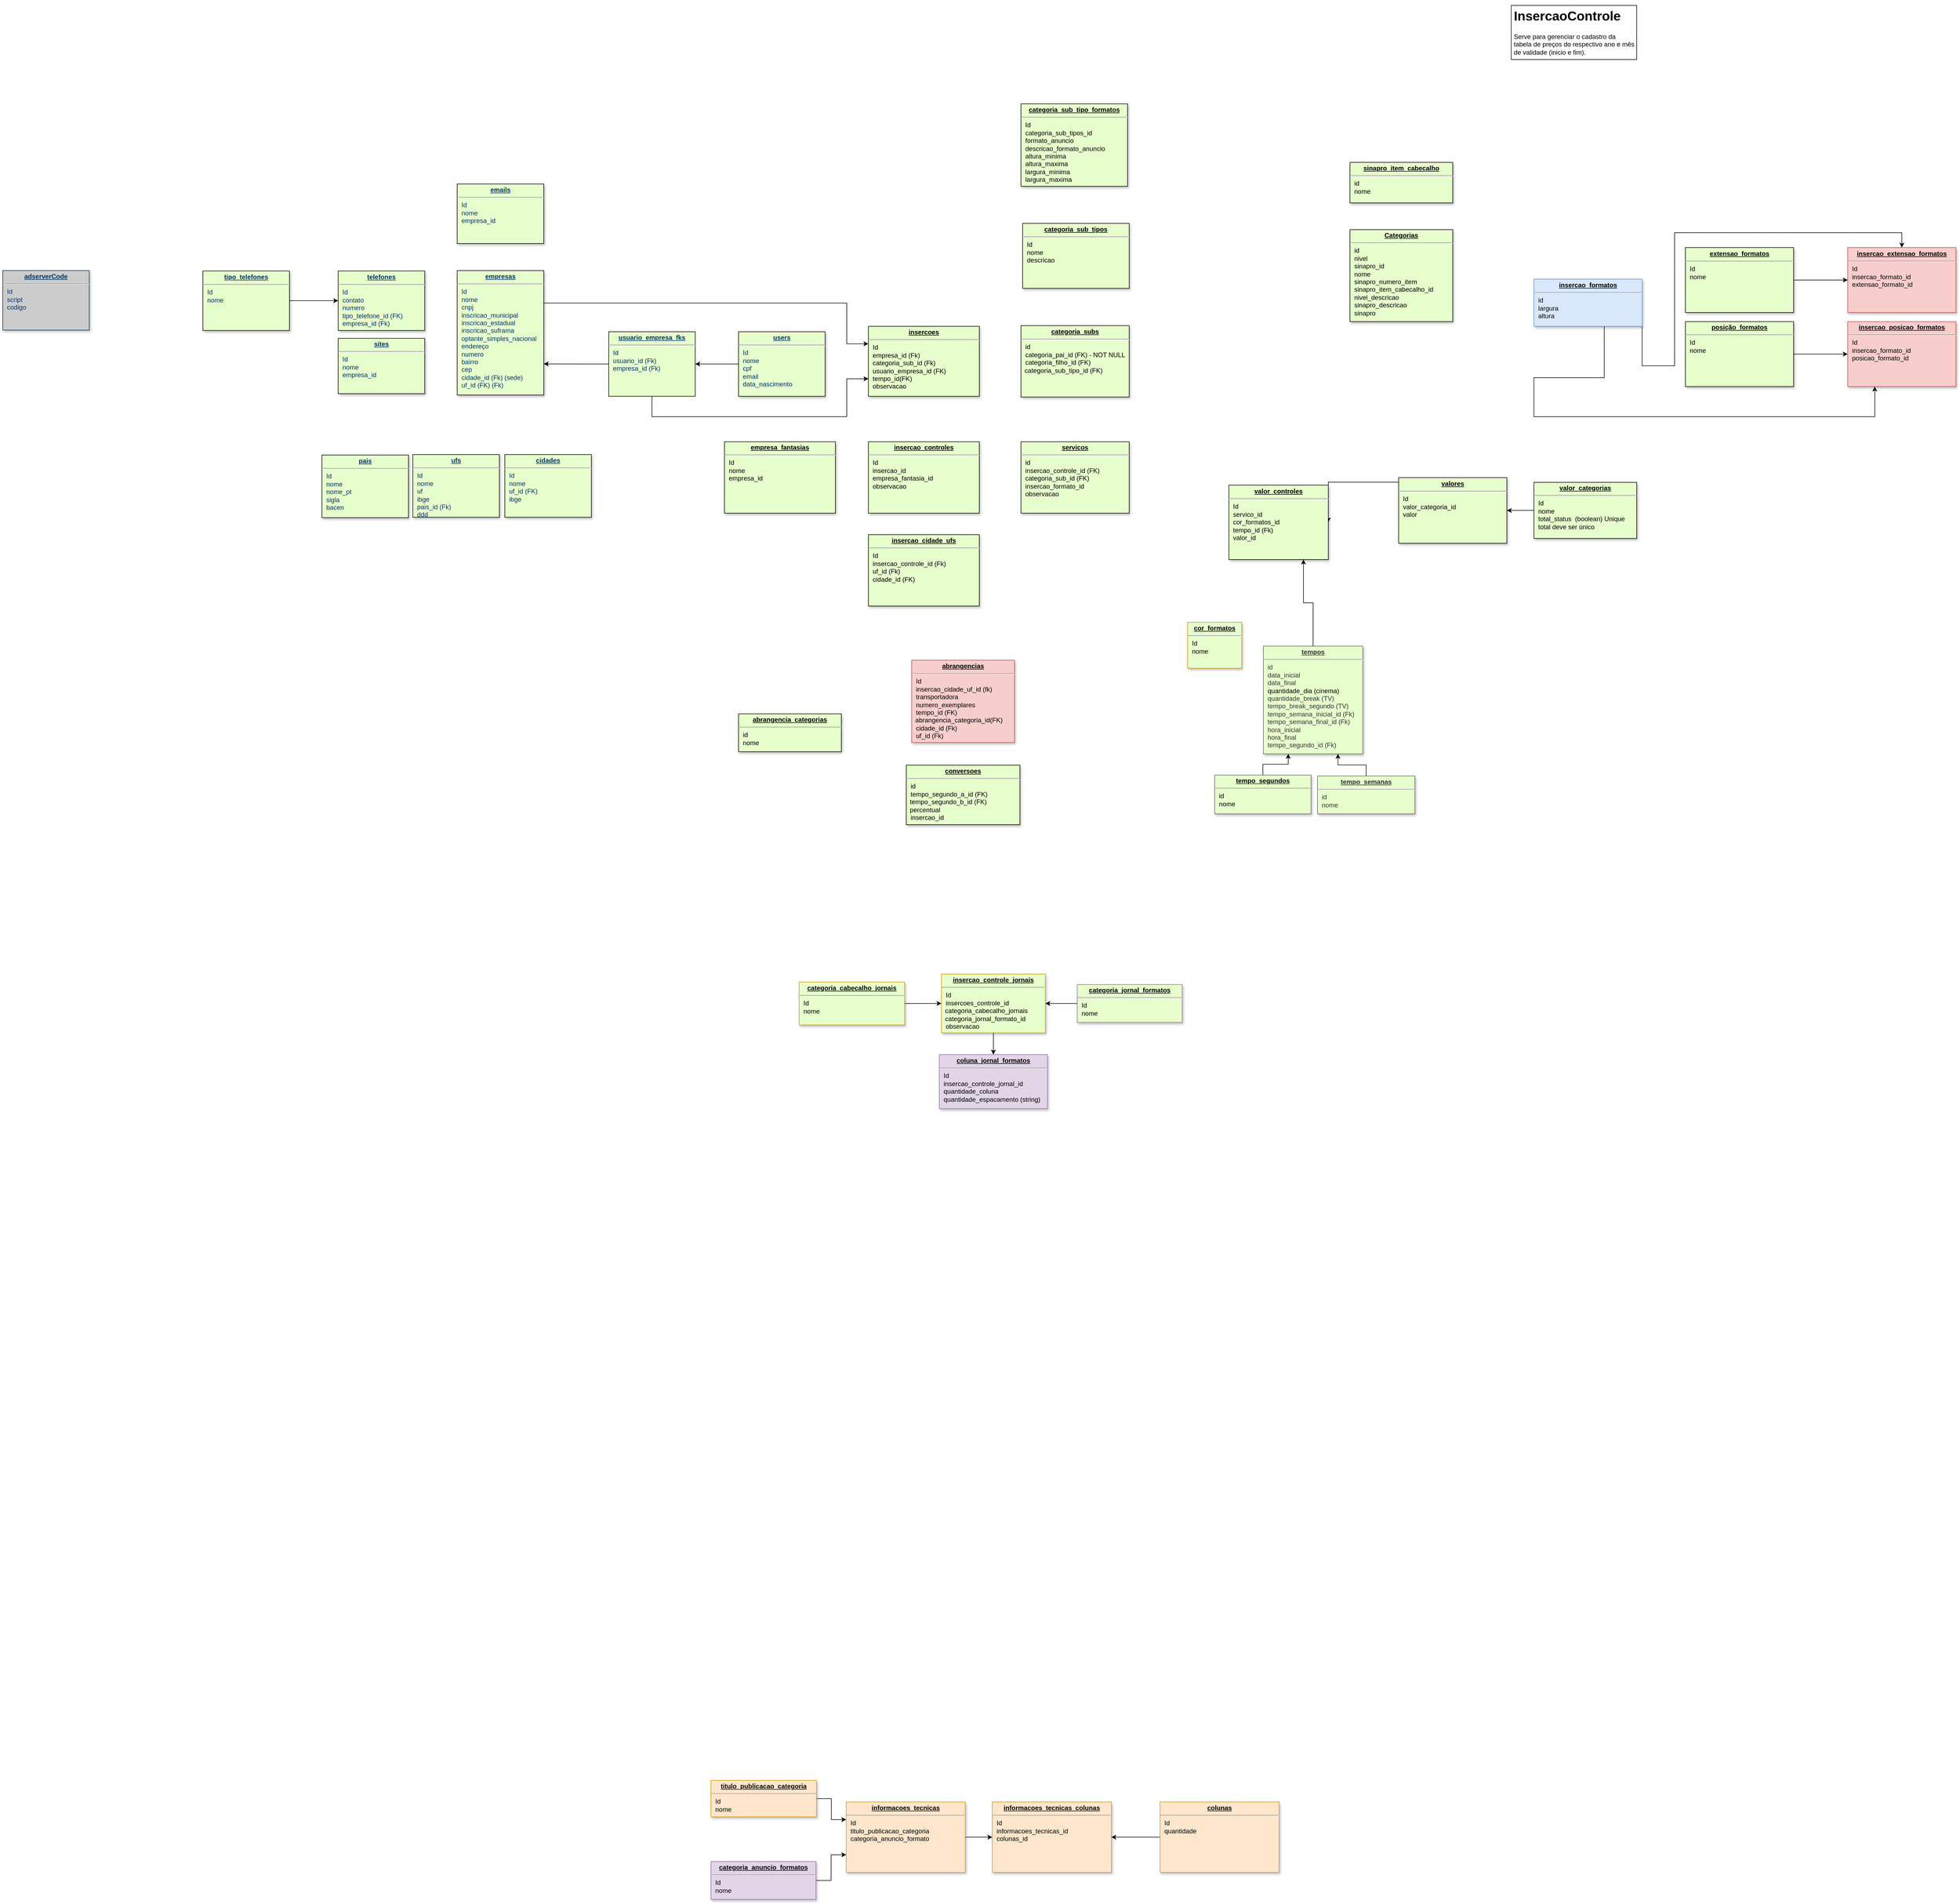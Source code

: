 <mxfile version="13.3.0" type="github">
  <diagram id="VvqGy8qrrSqzTx67XHq5" name="Página-1">
    <mxGraphModel dx="4518" dy="1776" grid="1" gridSize="10" guides="1" tooltips="1" connect="1" arrows="1" fold="1" page="1" pageScale="1" pageWidth="827" pageHeight="1169" math="0" shadow="0">
      <root>
        <mxCell id="0" />
        <mxCell id="1" parent="0" />
        <mxCell id="zgCgvO0OePyMyhIOJtNH-14" style="edgeStyle=orthogonalEdgeStyle;rounded=0;orthogonalLoop=1;jettySize=auto;html=1;" edge="1" parent="1" source="IHVAyDiuJe2hWlR-bfKC-1" target="IHVAyDiuJe2hWlR-bfKC-2">
          <mxGeometry relative="1" as="geometry" />
        </mxCell>
        <mxCell id="IHVAyDiuJe2hWlR-bfKC-1" value="&lt;p style=&quot;margin: 0px ; margin-top: 4px ; text-align: center ; text-decoration: underline&quot;&gt;&lt;b&gt;users&lt;/b&gt;&lt;/p&gt;&lt;hr&gt;&lt;p style=&quot;margin: 0px ; margin-left: 8px&quot;&gt;Id&lt;/p&gt;&lt;p style=&quot;margin: 0px ; margin-left: 8px&quot;&gt;nome&lt;/p&gt;&lt;p style=&quot;margin: 0px ; margin-left: 8px&quot;&gt;cpf&lt;/p&gt;&lt;p style=&quot;margin: 0px ; margin-left: 8px&quot;&gt;email&lt;/p&gt;&lt;p style=&quot;margin: 0px ; margin-left: 8px&quot;&gt;data_nascimento&lt;/p&gt;" style="verticalAlign=top;align=left;overflow=fill;fontSize=12;fontFamily=Helvetica;html=1;strokeColor=#000000;shadow=1;fillColor=#E6FFCC;fontColor=#003366" parent="1" vertex="1">
          <mxGeometry x="-1360" y="163.02" width="160" height="119.32" as="geometry" />
        </mxCell>
        <mxCell id="zgCgvO0OePyMyhIOJtNH-10" style="edgeStyle=orthogonalEdgeStyle;rounded=0;orthogonalLoop=1;jettySize=auto;html=1;entryX=1;entryY=0.75;entryDx=0;entryDy=0;" edge="1" parent="1" source="IHVAyDiuJe2hWlR-bfKC-2" target="IHVAyDiuJe2hWlR-bfKC-8">
          <mxGeometry relative="1" as="geometry" />
        </mxCell>
        <mxCell id="zgCgvO0OePyMyhIOJtNH-16" style="edgeStyle=orthogonalEdgeStyle;rounded=0;orthogonalLoop=1;jettySize=auto;html=1;entryX=0;entryY=0.75;entryDx=0;entryDy=0;" edge="1" parent="1" source="IHVAyDiuJe2hWlR-bfKC-2" target="IHVAyDiuJe2hWlR-bfKC-7">
          <mxGeometry relative="1" as="geometry">
            <mxPoint x="-1150" y="260" as="targetPoint" />
            <Array as="points">
              <mxPoint x="-1520" y="320" />
              <mxPoint x="-1160" y="320" />
              <mxPoint x="-1160" y="250" />
            </Array>
          </mxGeometry>
        </mxCell>
        <mxCell id="IHVAyDiuJe2hWlR-bfKC-2" value="&lt;p style=&quot;margin: 0px ; margin-top: 4px ; text-align: center ; text-decoration: underline&quot;&gt;&lt;b&gt;usuario_empresa_fks&lt;/b&gt;&lt;/p&gt;&lt;hr&gt;&lt;p style=&quot;margin: 0px ; margin-left: 8px&quot;&gt;Id&lt;/p&gt;&lt;p style=&quot;margin: 0px ; margin-left: 8px&quot;&gt;usuario_id (Fk)&lt;/p&gt;&lt;p style=&quot;margin: 0px ; margin-left: 8px&quot;&gt;empresa_id (Fk)&lt;/p&gt;&lt;p style=&quot;margin: 0px ; margin-left: 8px&quot;&gt;&lt;br&gt;&lt;/p&gt;" style="verticalAlign=top;align=left;overflow=fill;fontSize=12;fontFamily=Helvetica;html=1;strokeColor=#000000;shadow=0;fillColor=#E6FFCC;fontColor=#003366;direction=west;" parent="1" vertex="1">
          <mxGeometry x="-1600" y="163.02" width="160" height="119.32" as="geometry" />
        </mxCell>
        <mxCell id="zgCgvO0OePyMyhIOJtNH-15" style="edgeStyle=orthogonalEdgeStyle;rounded=0;orthogonalLoop=1;jettySize=auto;html=1;entryX=0;entryY=0.25;entryDx=0;entryDy=0;" edge="1" parent="1" source="IHVAyDiuJe2hWlR-bfKC-8" target="IHVAyDiuJe2hWlR-bfKC-7">
          <mxGeometry relative="1" as="geometry">
            <mxPoint x="-1160" y="140" as="targetPoint" />
            <Array as="points">
              <mxPoint x="-1160" y="110" />
              <mxPoint x="-1160" y="185" />
            </Array>
          </mxGeometry>
        </mxCell>
        <mxCell id="IHVAyDiuJe2hWlR-bfKC-8" value="&lt;p style=&quot;margin: 0px ; margin-top: 4px ; text-align: center ; text-decoration: underline&quot;&gt;&lt;b&gt;empresas&lt;/b&gt;&lt;/p&gt;&lt;hr&gt;&lt;p style=&quot;margin: 0px ; margin-left: 8px&quot;&gt;Id&lt;/p&gt;&lt;p style=&quot;margin: 0px ; margin-left: 8px&quot;&gt;nome&lt;/p&gt;&lt;p style=&quot;margin: 0px ; margin-left: 8px&quot;&gt;&lt;span&gt;cnpj&lt;/span&gt;&lt;br&gt;&lt;/p&gt;&lt;p style=&quot;margin: 0px ; margin-left: 8px&quot;&gt;&lt;span&gt;inscricao_municipal&lt;br&gt;&lt;/span&gt;&lt;/p&gt;&lt;p style=&quot;margin: 0px ; margin-left: 8px&quot;&gt;&lt;span&gt;inscricao_estadual&lt;br&gt;&lt;/span&gt;&lt;/p&gt;&lt;p style=&quot;margin: 0px ; margin-left: 8px&quot;&gt;&lt;span&gt;inscricao_suframa&lt;br&gt;&lt;/span&gt;&lt;/p&gt;&lt;p style=&quot;margin: 0px ; margin-left: 8px&quot;&gt;&lt;span&gt;optante_simples_nacional&lt;/span&gt;&lt;/p&gt;&lt;p style=&quot;margin: 0px ; margin-left: 8px&quot;&gt;endereço&lt;/p&gt;&lt;p style=&quot;margin: 0px ; margin-left: 8px&quot;&gt;numero&lt;/p&gt;&lt;p style=&quot;margin: 0px ; margin-left: 8px&quot;&gt;bairro&lt;/p&gt;&lt;p style=&quot;margin: 0px ; margin-left: 8px&quot;&gt;cep&lt;/p&gt;&lt;p style=&quot;margin: 0px ; margin-left: 8px&quot;&gt;cidade_id (Fk) (sede)&lt;/p&gt;&lt;p style=&quot;margin: 0px ; margin-left: 8px&quot;&gt;&lt;span&gt;uf_id (FK) (Fk)&lt;/span&gt;&lt;/p&gt;&lt;p style=&quot;margin: 0px ; margin-left: 8px&quot;&gt;&lt;br&gt;&lt;/p&gt;" style="verticalAlign=top;align=left;overflow=fill;fontSize=12;fontFamily=Helvetica;html=1;strokeColor=#000000;shadow=1;fillColor=#E6FFCC;fontColor=#003366" parent="1" vertex="1">
          <mxGeometry x="-1880" y="50" width="160" height="230" as="geometry" />
        </mxCell>
        <mxCell id="IHVAyDiuJe2hWlR-bfKC-18" value="&lt;p style=&quot;margin: 0px ; margin-top: 4px ; text-align: center ; text-decoration: underline&quot;&gt;&lt;b&gt;cidades&lt;/b&gt;&lt;/p&gt;&lt;hr&gt;&lt;p style=&quot;margin: 0px ; margin-left: 8px&quot;&gt;Id&lt;/p&gt;&lt;p style=&quot;margin: 0px ; margin-left: 8px&quot;&gt;nome&lt;/p&gt;&lt;p style=&quot;margin: 0px ; margin-left: 8px&quot;&gt;uf_id (FK)&lt;/p&gt;&lt;p style=&quot;margin: 0px ; margin-left: 8px&quot;&gt;ibge&lt;/p&gt;&lt;p style=&quot;margin: 0px ; margin-left: 8px&quot;&gt;&lt;br&gt;&lt;/p&gt;" style="verticalAlign=top;align=left;overflow=fill;fontSize=12;fontFamily=Helvetica;html=1;strokeColor=#000000;shadow=1;fillColor=#E6FFCC;fontColor=#003366" parent="1" vertex="1">
          <mxGeometry x="-1792" y="390.0" width="160" height="115.82" as="geometry" />
        </mxCell>
        <mxCell id="IHVAyDiuJe2hWlR-bfKC-19" value="&lt;p style=&quot;margin: 0px ; margin-top: 4px ; text-align: center ; text-decoration: underline&quot;&gt;&lt;b&gt;ufs&lt;/b&gt;&lt;/p&gt;&lt;hr&gt;&lt;p style=&quot;margin: 0px ; margin-left: 8px&quot;&gt;Id&lt;/p&gt;&lt;p style=&quot;margin: 0px ; margin-left: 8px&quot;&gt;nome&lt;/p&gt;&lt;p style=&quot;margin: 0px ; margin-left: 8px&quot;&gt;uf&lt;/p&gt;&lt;p style=&quot;margin: 0px ; margin-left: 8px&quot;&gt;ibge&lt;/p&gt;&lt;p style=&quot;margin: 0px ; margin-left: 8px&quot;&gt;pais_id (Fk)&lt;br&gt;&lt;/p&gt;&lt;p style=&quot;margin: 0px ; margin-left: 8px&quot;&gt;&lt;span&gt;ddd&lt;/span&gt;&lt;br&gt;&lt;/p&gt;&lt;p style=&quot;margin: 0px ; margin-left: 8px&quot;&gt;&lt;br&gt;&lt;/p&gt;" style="verticalAlign=top;align=left;overflow=fill;fontSize=12;fontFamily=Helvetica;html=1;strokeColor=#000000;shadow=1;fillColor=#E6FFCC;fontColor=#003366" parent="1" vertex="1">
          <mxGeometry x="-1962" y="390.0" width="160" height="115.82" as="geometry" />
        </mxCell>
        <mxCell id="EOUui1STvaZI3Tl_cS6o-20" value="" style="edgeStyle=orthogonalEdgeStyle;rounded=0;orthogonalLoop=1;jettySize=auto;html=1;" parent="1" source="IHVAyDiuJe2hWlR-bfKC-30" target="IHVAyDiuJe2hWlR-bfKC-32" edge="1">
          <mxGeometry relative="1" as="geometry" />
        </mxCell>
        <mxCell id="IHVAyDiuJe2hWlR-bfKC-30" value="&lt;p style=&quot;margin: 0px ; margin-top: 4px ; text-align: center ; text-decoration: underline&quot;&gt;&lt;b&gt;tipo_telefones&lt;/b&gt;&lt;/p&gt;&lt;hr&gt;&lt;p style=&quot;margin: 0px ; margin-left: 8px&quot;&gt;Id&lt;/p&gt;&lt;p style=&quot;margin: 0px ; margin-left: 8px&quot;&gt;nome&lt;/p&gt;" style="verticalAlign=top;align=left;overflow=fill;fontSize=12;fontFamily=Helvetica;html=1;strokeColor=#000000;shadow=1;fillColor=#E6FFCC;fontColor=#003366" parent="1" vertex="1">
          <mxGeometry x="-2350" y="50.68" width="160" height="110" as="geometry" />
        </mxCell>
        <mxCell id="IHVAyDiuJe2hWlR-bfKC-32" value="&lt;p style=&quot;margin: 0px ; margin-top: 4px ; text-align: center ; text-decoration: underline&quot;&gt;&lt;b&gt;telefones&lt;/b&gt;&lt;/p&gt;&lt;hr&gt;&lt;p style=&quot;margin: 0px ; margin-left: 8px&quot;&gt;Id&lt;/p&gt;&lt;p style=&quot;margin: 0px ; margin-left: 8px&quot;&gt;contato&lt;/p&gt;&lt;p style=&quot;margin: 0px ; margin-left: 8px&quot;&gt;numero&lt;/p&gt;&lt;p style=&quot;margin: 0px ; margin-left: 8px&quot;&gt;tipo_telefone_id (FK)&lt;/p&gt;&lt;p style=&quot;margin: 0px ; margin-left: 8px&quot;&gt;empresa_id (Fk)&lt;/p&gt;" style="verticalAlign=top;align=left;overflow=fill;fontSize=12;fontFamily=Helvetica;html=1;strokeColor=#000000;shadow=1;fillColor=#E6FFCC;fontColor=#003366" parent="1" vertex="1">
          <mxGeometry x="-2100" y="50.68" width="160" height="110" as="geometry" />
        </mxCell>
        <mxCell id="AZ0rUFqmRIcLRPPF50My-6" style="edgeStyle=orthogonalEdgeStyle;rounded=0;orthogonalLoop=1;jettySize=auto;html=1;entryX=0.75;entryY=1;entryDx=0;entryDy=0;" parent="1" source="IHVAyDiuJe2hWlR-bfKC-44" target="hEuoSCw_zH2l6TdKry4A-8" edge="1">
          <mxGeometry relative="1" as="geometry" />
        </mxCell>
        <mxCell id="IHVAyDiuJe2hWlR-bfKC-44" value="&lt;p style=&quot;margin: 0px ; margin-top: 4px ; text-align: center ; text-decoration: underline&quot;&gt;&lt;b&gt;tempos&lt;/b&gt;&lt;/p&gt;&lt;hr&gt;&lt;p style=&quot;margin: 0px ; margin-left: 8px&quot;&gt;id&lt;/p&gt;&lt;p style=&quot;margin: 0px ; margin-left: 8px&quot;&gt;data_inicial&lt;/p&gt;&lt;p style=&quot;margin: 0px 0px 0px 8px&quot;&gt;data_final&lt;/p&gt;&lt;p style=&quot;margin: 0px 0px 0px 8px&quot;&gt;&lt;font color=&quot;#000000&quot;&gt;quantidade_dia (cinema)&lt;/font&gt;&lt;/p&gt;&lt;p style=&quot;margin: 0px 0px 0px 8px&quot;&gt;quantidade_break (TV)&lt;/p&gt;&lt;p style=&quot;margin: 0px 0px 0px 8px&quot;&gt;tempo_break_segundo (TV)&lt;/p&gt;&lt;p style=&quot;margin: 0px ; margin-left: 8px&quot;&gt;&lt;span&gt;tempo_semana_inicial_id (Fk)&lt;/span&gt;&lt;/p&gt;&lt;p style=&quot;margin: 0px 0px 0px 8px&quot;&gt;tempo_semana_final_id (Fk)&lt;/p&gt;&lt;p style=&quot;margin: 0px ; margin-left: 8px&quot;&gt;hora_inicial&lt;/p&gt;&lt;p style=&quot;margin: 0px ; margin-left: 8px&quot;&gt;hora_final&lt;/p&gt;&lt;p style=&quot;margin: 0px ; margin-left: 8px&quot;&gt;&lt;span&gt;tempo_segundo_id (Fk)&lt;/span&gt;&lt;br&gt;&lt;/p&gt;&lt;p style=&quot;margin: 0px ; margin-left: 8px&quot;&gt;&lt;br&gt;&lt;/p&gt;" style="verticalAlign=top;align=left;overflow=fill;fontSize=12;fontFamily=Helvetica;html=1;strokeColor=#666666;shadow=1;fillColor=#E6FFCC;fontColor=#333333;" parent="1" vertex="1">
          <mxGeometry x="-390" y="744" width="183.75" height="199.16" as="geometry" />
        </mxCell>
        <mxCell id="zgCgvO0OePyMyhIOJtNH-4" style="edgeStyle=orthogonalEdgeStyle;rounded=0;orthogonalLoop=1;jettySize=auto;html=1;entryX=0.25;entryY=1;entryDx=0;entryDy=0;" edge="1" parent="1" source="IHVAyDiuJe2hWlR-bfKC-73" target="IHVAyDiuJe2hWlR-bfKC-44">
          <mxGeometry relative="1" as="geometry" />
        </mxCell>
        <mxCell id="IHVAyDiuJe2hWlR-bfKC-73" value="&lt;p style=&quot;margin: 0px ; margin-top: 4px ; text-align: center ; text-decoration: underline&quot;&gt;&lt;b&gt;&lt;font color=&quot;#000000&quot;&gt;tempo_segundos&lt;/font&gt;&lt;/b&gt;&lt;/p&gt;&lt;hr&gt;&lt;p style=&quot;margin: 0px ; margin-left: 8px&quot;&gt;&lt;font color=&quot;#000000&quot;&gt;id&lt;/font&gt;&lt;/p&gt;&lt;p style=&quot;margin: 0px ; margin-left: 8px&quot;&gt;&lt;font color=&quot;#000000&quot;&gt;nome&lt;/font&gt;&lt;/p&gt;&lt;p style=&quot;margin: 0px ; margin-left: 8px&quot;&gt;&lt;br&gt;&lt;/p&gt;" style="verticalAlign=top;align=left;overflow=fill;fontSize=12;fontFamily=Helvetica;html=1;strokeColor=#666666;shadow=1;fillColor=#E6FFCC;fontColor=#333333;" parent="1" vertex="1">
          <mxGeometry x="-480" y="982.34" width="178.13" height="71.66" as="geometry" />
        </mxCell>
        <mxCell id="S3335GlJZNiLPeRAQWJQ-14" value="&lt;p style=&quot;margin: 0px ; margin-top: 4px ; text-align: center ; text-decoration: underline&quot;&gt;&lt;b&gt;&lt;font color=&quot;#000000&quot;&gt;categoria_sub_tipo_formatos&lt;/font&gt;&lt;/b&gt;&lt;/p&gt;&lt;hr&gt;&lt;p style=&quot;margin: 0px ; margin-left: 8px&quot;&gt;&lt;font color=&quot;#000000&quot;&gt;Id&lt;/font&gt;&lt;/p&gt;&lt;p style=&quot;margin: 0px 0px 0px 8px&quot;&gt;&lt;font color=&quot;#000000&quot;&gt;categoria_sub_tipos_id&lt;/font&gt;&lt;/p&gt;&lt;p style=&quot;margin: 0px ; margin-left: 8px&quot;&gt;&lt;font color=&quot;#000000&quot;&gt;formato_anuncio&lt;/font&gt;&lt;/p&gt;&lt;p style=&quot;margin: 0px ; margin-left: 8px&quot;&gt;&lt;font color=&quot;#000000&quot;&gt;descricao_formato_anuncio&lt;/font&gt;&lt;/p&gt;&lt;p style=&quot;margin: 0px ; margin-left: 8px&quot;&gt;&lt;font color=&quot;#000000&quot;&gt;altura_minima&lt;/font&gt;&lt;/p&gt;&lt;p style=&quot;margin: 0px ; margin-left: 8px&quot;&gt;&lt;font color=&quot;#000000&quot;&gt;altura_maxima&lt;br&gt;&lt;/font&gt;&lt;/p&gt;&lt;p style=&quot;margin: 0px 0px 0px 8px&quot;&gt;&lt;font color=&quot;#000000&quot;&gt;largura_minima&lt;/font&gt;&lt;/p&gt;&lt;p style=&quot;margin: 0px 0px 0px 8px&quot;&gt;&lt;font color=&quot;#000000&quot;&gt;largura_maxima&lt;/font&gt;&lt;/p&gt;&lt;p style=&quot;margin: 0px ; margin-left: 8px&quot;&gt;&lt;br&gt;&lt;/p&gt;&lt;p style=&quot;margin: 0px ; margin-left: 8px&quot;&gt;&lt;br&gt;&lt;/p&gt;" style="verticalAlign=top;align=left;overflow=fill;fontSize=12;fontFamily=Helvetica;html=1;strokeColor=#000000;shadow=1;fillColor=#E6FFCC;" parent="1" vertex="1">
          <mxGeometry x="-838" y="-258.23" width="197" height="152.5" as="geometry" />
        </mxCell>
        <mxCell id="S3335GlJZNiLPeRAQWJQ-15" value="&lt;p style=&quot;margin: 0px ; margin-top: 4px ; text-align: center ; text-decoration: underline&quot;&gt;&lt;font color=&quot;#000000&quot;&gt;&lt;b&gt;categoria_sub_tipos&lt;/b&gt;&lt;/font&gt;&lt;/p&gt;&lt;hr&gt;&lt;p style=&quot;margin: 0px ; margin-left: 8px&quot;&gt;&lt;font color=&quot;#000000&quot;&gt;Id&lt;/font&gt;&lt;/p&gt;&lt;p style=&quot;margin: 0px ; margin-left: 8px&quot;&gt;&lt;font color=&quot;#000000&quot;&gt;nome&lt;/font&gt;&lt;/p&gt;&lt;p style=&quot;margin: 0px ; margin-left: 8px&quot;&gt;&lt;font color=&quot;#000000&quot;&gt;descricao&lt;/font&gt;&lt;/p&gt;&lt;p style=&quot;margin: 0px ; margin-left: 8px&quot;&gt;&lt;br&gt;&lt;/p&gt;" style="verticalAlign=top;align=left;overflow=fill;fontSize=12;fontFamily=Helvetica;html=1;strokeColor=#000000;shadow=1;fillColor=#E6FFCC;" parent="1" vertex="1">
          <mxGeometry x="-835" y="-37.23" width="197" height="120" as="geometry" />
        </mxCell>
        <mxCell id="EOUui1STvaZI3Tl_cS6o-36" style="edgeStyle=orthogonalEdgeStyle;rounded=0;orthogonalLoop=1;jettySize=auto;html=1;entryX=0.5;entryY=1;entryDx=0;entryDy=0;" parent="1" edge="1">
          <mxGeometry relative="1" as="geometry">
            <mxPoint x="100" y="1830.0" as="targetPoint" />
          </mxGeometry>
        </mxCell>
        <mxCell id="Db5_0AzRxlFm09WnYyrj-18" value="&lt;p style=&quot;margin: 0px ; margin-top: 4px ; text-align: center ; text-decoration: underline&quot;&gt;&lt;b&gt;abrangencias&lt;/b&gt;&lt;/p&gt;&lt;hr&gt;&lt;p style=&quot;margin: 0px 0px 0px 8px&quot;&gt;Id&lt;/p&gt;&lt;p style=&quot;margin: 0px 0px 0px 8px&quot;&gt;insercao_cidade_uf_id (fk)&lt;/p&gt;&lt;p style=&quot;margin: 0px 0px 0px 8px&quot;&gt;transportadora&lt;/p&gt;&lt;p style=&quot;margin: 0px 0px 0px 8px&quot;&gt;numero_exemplares&lt;/p&gt;&lt;p style=&quot;margin: 0px 0px 0px 8px&quot;&gt;tempo_id (FK)&lt;br&gt;&lt;/p&gt;&amp;nbsp; abrangencia_categoria_id(FK)&lt;p style=&quot;margin: 0px 0px 0px 8px&quot;&gt;&lt;span&gt;cidade_id (Fk)&lt;/span&gt;&lt;br&gt;&lt;/p&gt;&lt;p style=&quot;margin: 0px 0px 0px 8px&quot;&gt;uf_id (Fk)&lt;br&gt;&lt;/p&gt;&lt;p style=&quot;margin: 0px 0px 0px 8px&quot;&gt;&lt;span&gt;&lt;br&gt;&lt;/span&gt;&lt;/p&gt;" style="verticalAlign=top;align=left;overflow=fill;fontSize=12;fontFamily=Helvetica;html=1;strokeColor=#b85450;shadow=1;fillColor=#f8cecc;" parent="1" vertex="1">
          <mxGeometry x="-1040" y="770" width="190" height="152.16" as="geometry" />
        </mxCell>
        <mxCell id="uRaay0qYqFroeMQSRzV6-15" value="&lt;p style=&quot;margin: 0px ; margin-top: 4px ; text-align: center ; text-decoration: underline&quot;&gt;&lt;b&gt;pais&lt;/b&gt;&lt;/p&gt;&lt;hr&gt;&lt;p style=&quot;margin: 0px ; margin-left: 8px&quot;&gt;Id&lt;/p&gt;&lt;p style=&quot;margin: 0px ; margin-left: 8px&quot;&gt;nome&lt;/p&gt;&lt;p style=&quot;margin: 0px ; margin-left: 8px&quot;&gt;nome_pt&lt;/p&gt;&lt;p style=&quot;margin: 0px ; margin-left: 8px&quot;&gt;sigla&lt;/p&gt;&lt;p style=&quot;margin: 0px ; margin-left: 8px&quot;&gt;bacen&lt;/p&gt;" style="verticalAlign=top;align=left;overflow=fill;fontSize=12;fontFamily=Helvetica;html=1;strokeColor=#000000;shadow=1;fillColor=#E6FFCC;fontColor=#003366" parent="1" vertex="1">
          <mxGeometry x="-2130" y="390.84" width="160" height="115.82" as="geometry" />
        </mxCell>
        <mxCell id="qbDOcD4TU3z6iaF9TCTb-9" value="&lt;p style=&quot;margin: 0px ; margin-top: 4px ; text-align: center ; text-decoration: underline&quot;&gt;&lt;b&gt;sites&lt;/b&gt;&lt;/p&gt;&lt;hr&gt;&lt;p style=&quot;margin: 0px ; margin-left: 8px&quot;&gt;Id&lt;/p&gt;&lt;p style=&quot;margin: 0px ; margin-left: 8px&quot;&gt;nome&lt;/p&gt;&lt;p style=&quot;margin: 0px ; margin-left: 8px&quot;&gt;empresa_id&lt;/p&gt;" style="verticalAlign=top;align=left;overflow=fill;fontSize=12;fontFamily=Helvetica;html=1;strokeColor=#000000;shadow=1;fillColor=#E6FFCC;fontColor=#003366" parent="1" vertex="1">
          <mxGeometry x="-2100" y="175.21" width="160" height="102.32" as="geometry" />
        </mxCell>
        <mxCell id="IHVAyDiuJe2hWlR-bfKC-7" value="&lt;p style=&quot;margin: 0px ; margin-top: 4px ; text-align: center ; text-decoration: underline&quot;&gt;&lt;b&gt;insercoes&lt;/b&gt;&lt;/p&gt;&lt;hr&gt;&lt;p style=&quot;margin: 0px ; margin-left: 8px&quot;&gt;&lt;font color=&quot;#000000&quot;&gt;Id&lt;/font&gt;&lt;/p&gt;&lt;p style=&quot;margin: 0px ; margin-left: 8px&quot;&gt;&lt;font color=&quot;#000000&quot;&gt;empresa_id (Fk)&lt;/font&gt;&lt;/p&gt;&lt;p style=&quot;margin: 0px ; margin-left: 8px&quot;&gt;&lt;font color=&quot;#000000&quot;&gt;categoria_sub_id (Fk)&lt;/font&gt;&lt;/p&gt;&lt;p style=&quot;margin: 0px ; margin-left: 8px&quot;&gt;&lt;font color=&quot;#000000&quot;&gt;usuario_empresa_id (FK)&lt;/font&gt;&lt;/p&gt;&lt;p style=&quot;margin: 0px ; margin-left: 8px&quot;&gt;&lt;font color=&quot;#000000&quot;&gt;tempo_id(FK)&lt;/font&gt;&lt;/p&gt;&lt;p style=&quot;margin: 0px ; margin-left: 8px&quot;&gt;&lt;span&gt;observacao&lt;/span&gt;&lt;br&gt;&lt;/p&gt;&lt;p style=&quot;margin: 0px 0px 0px 8px&quot;&gt;&lt;font color=&quot;#000000&quot;&gt;&lt;br&gt;&lt;/font&gt;&lt;/p&gt;&lt;div&gt;&lt;font color=&quot;#000000&quot;&gt;&lt;br&gt;&lt;/font&gt;&lt;/div&gt;&lt;p style=&quot;margin: 0px ; margin-left: 8px&quot;&gt;&lt;br&gt;&lt;/p&gt;" style="verticalAlign=top;align=left;overflow=fill;fontSize=12;fontFamily=Helvetica;html=1;strokeColor=#000000;shadow=1;fillColor=#E6FFCC;" parent="1" vertex="1">
          <mxGeometry x="-1120" y="153.02" width="205" height="129.32" as="geometry" />
        </mxCell>
        <mxCell id="IHVAyDiuJe2hWlR-bfKC-72" value="&lt;p style=&quot;margin: 4px 0px 0px ; text-align: center ; text-decoration: underline&quot;&gt;&lt;b&gt;&lt;font color=&quot;#000000&quot;&gt;conversoes&lt;/font&gt;&lt;/b&gt;&lt;/p&gt;&lt;hr&gt;&lt;p style=&quot;margin: 0px 0px 0px 8px&quot;&gt;&lt;font color=&quot;#000000&quot;&gt;id&lt;/font&gt;&lt;/p&gt;&lt;p style=&quot;margin: 0px 0px 0px 8px&quot;&gt;&lt;font color=&quot;#000000&quot;&gt;tempo_segundo_a_id (FK)&amp;nbsp;&lt;/font&gt;&lt;/p&gt;&amp;nbsp; tempo_segundo_b_id&lt;span&gt;&amp;nbsp;(FK)&amp;nbsp;&lt;br&gt;&lt;/span&gt;&lt;span&gt;&amp;nbsp; percentual&lt;/span&gt;&lt;span&gt;&lt;br&gt;&lt;/span&gt;&lt;p style=&quot;margin: 0px 0px 0px 8px&quot;&gt;&lt;font color=&quot;#000000&quot;&gt;insercao_id&lt;/font&gt;&lt;/p&gt;" style="verticalAlign=top;align=left;overflow=fill;fontSize=12;fontFamily=Helvetica;html=1;strokeColor=#000000;shadow=1;fillColor=#E6FFCC;" parent="1" vertex="1">
          <mxGeometry x="-1050" y="964" width="210" height="110" as="geometry" />
        </mxCell>
        <mxCell id="IHVAyDiuJe2hWlR-bfKC-46" value="&lt;p style=&quot;margin: 0px ; margin-top: 4px ; text-align: center ; text-decoration: underline&quot;&gt;&lt;font color=&quot;#000000&quot;&gt;&lt;b&gt;servicos&lt;/b&gt;&lt;/font&gt;&lt;/p&gt;&lt;hr&gt;&lt;p style=&quot;margin: 0px ; margin-left: 8px&quot;&gt;&lt;font color=&quot;#000000&quot;&gt;id&lt;/font&gt;&lt;/p&gt;&lt;p style=&quot;margin: 0px ; margin-left: 8px&quot;&gt;&lt;span style=&quot;color: rgb(0 , 0 , 0)&quot;&gt;insercao_controle_id (FK)&lt;/span&gt;&lt;br&gt;&lt;/p&gt;&lt;p style=&quot;margin: 0px ; margin-left: 8px&quot;&gt;&lt;font color=&quot;#000000&quot;&gt;categoria_sub_id (FK)&lt;/font&gt;&lt;/p&gt;&lt;p style=&quot;margin: 0px ; margin-left: 8px&quot;&gt;&lt;font color=&quot;#000000&quot;&gt;insercao_formato_id&lt;/font&gt;&lt;/p&gt;&lt;p style=&quot;margin: 0px ; margin-left: 8px&quot;&gt;&lt;span style=&quot;color: rgb(0 , 0 , 0)&quot;&gt;observacao&lt;/span&gt;&lt;br&gt;&lt;/p&gt;&lt;p style=&quot;margin: 0px ; margin-left: 8px&quot;&gt;&lt;font color=&quot;#000000&quot;&gt;&lt;br&gt;&lt;/font&gt;&lt;/p&gt;&lt;p style=&quot;margin: 0px 0px 0px 8px&quot;&gt;&lt;br&gt;&lt;/p&gt;" style="verticalAlign=top;align=left;overflow=fill;fontSize=12;fontFamily=Helvetica;html=1;strokeColor=#000000;shadow=1;fillColor=#E6FFCC;" parent="1" vertex="1">
          <mxGeometry x="-838" y="366.34" width="200" height="132" as="geometry" />
        </mxCell>
        <mxCell id="KnSg0JpRdjaPmTyid-YE-1" value="&lt;p style=&quot;margin: 0px ; margin-top: 4px ; text-align: center ; text-decoration: underline&quot;&gt;&lt;b&gt;emails&lt;/b&gt;&lt;/p&gt;&lt;hr&gt;&lt;p style=&quot;margin: 0px ; margin-left: 8px&quot;&gt;Id&lt;/p&gt;&lt;p style=&quot;margin: 0px ; margin-left: 8px&quot;&gt;nome&lt;/p&gt;&lt;p style=&quot;margin: 0px ; margin-left: 8px&quot;&gt;empresa_id&lt;/p&gt;" style="verticalAlign=top;align=left;overflow=fill;fontSize=12;fontFamily=Helvetica;html=1;strokeColor=#000000;shadow=1;fillColor=#E6FFCC;fontColor=#003366" parent="1" vertex="1">
          <mxGeometry x="-1880" y="-110" width="160" height="110" as="geometry" />
        </mxCell>
        <mxCell id="aZ3QI-DVNhUWL2sJjxoz-4" value="&lt;p style=&quot;margin: 0px ; margin-top: 4px ; text-align: center ; text-decoration: underline&quot;&gt;&lt;b&gt;adserverCode&lt;/b&gt;&lt;/p&gt;&lt;hr&gt;&lt;p style=&quot;margin: 0px ; margin-left: 8px&quot;&gt;Id&lt;/p&gt;&lt;p style=&quot;margin: 0px ; margin-left: 8px&quot;&gt;script&lt;/p&gt;&lt;p style=&quot;margin: 0px ; margin-left: 8px&quot;&gt;codigo&lt;/p&gt;" style="verticalAlign=top;align=left;overflow=fill;fontSize=12;fontFamily=Helvetica;html=1;strokeColor=#003366;shadow=1;fillColor=#CCCCCC;fontColor=#003366" parent="1" vertex="1">
          <mxGeometry x="-2720" y="50" width="160" height="110" as="geometry" />
        </mxCell>
        <mxCell id="5BEOiKnJciZtlmOos-76-2" value="&lt;p style=&quot;margin: 0px ; margin-top: 4px ; text-align: center ; text-decoration: underline&quot;&gt;&lt;b&gt;&lt;font color=&quot;#000000&quot;&gt;insercao_&lt;/font&gt;controles&lt;/b&gt;&lt;/p&gt;&lt;hr&gt;&lt;p style=&quot;margin: 0px ; margin-left: 8px&quot;&gt;&lt;font color=&quot;#000000&quot;&gt;Id&lt;/font&gt;&lt;/p&gt;&lt;p style=&quot;margin: 0px ; margin-left: 8px&quot;&gt;insercao_id&lt;/p&gt;&lt;p style=&quot;margin: 0px ; margin-left: 8px&quot;&gt;&lt;font color=&quot;#000000&quot;&gt;empresa_fantasia_id&lt;/font&gt;&lt;/p&gt;&lt;p style=&quot;margin: 0px ; margin-left: 8px&quot;&gt;observacao&lt;/p&gt;" style="verticalAlign=top;align=left;overflow=fill;fontSize=12;fontFamily=Helvetica;html=1;strokeColor=#000000;shadow=1;fillColor=#E6FFCC;" parent="1" vertex="1">
          <mxGeometry x="-1120" y="366.34" width="205" height="132" as="geometry" />
        </mxCell>
        <mxCell id="42ooAEogXCRE0jG3YjKa-2" value="&lt;p style=&quot;margin: 0px ; margin-top: 4px ; text-align: center ; text-decoration: underline&quot;&gt;&lt;b&gt;&lt;font color=&quot;#000000&quot;&gt;abrangencia_categorias&lt;/font&gt;&lt;/b&gt;&lt;/p&gt;&lt;hr&gt;&lt;p style=&quot;margin: 0px ; margin-left: 8px&quot;&gt;&lt;font color=&quot;#000000&quot;&gt;id&lt;/font&gt;&lt;/p&gt;&lt;p style=&quot;margin: 0px ; margin-left: 8px&quot;&gt;&lt;font color=&quot;#000000&quot;&gt;nome&lt;/font&gt;&lt;/p&gt;&lt;p style=&quot;margin: 0px ; margin-left: 8px&quot;&gt;&lt;br&gt;&lt;/p&gt;" style="verticalAlign=top;align=left;overflow=fill;fontSize=12;fontFamily=Helvetica;html=1;strokeColor=#000000;shadow=1;fillColor=#E6FFCC;" parent="1" vertex="1">
          <mxGeometry x="-1360" y="869.16" width="190" height="70" as="geometry" />
        </mxCell>
        <mxCell id="ctT31Usf9ahw_Pz3cRRX-1" value="&lt;h1&gt;InsercaoControle&lt;/h1&gt;&lt;p&gt;Serve para gerenciar o cadastro da tabela de preços do respectivo ano e mês de validade (inicio e fim).&lt;/p&gt;" style="text;html=1;strokeColor=#000000;fillColor=none;spacing=5;spacingTop=-20;whiteSpace=wrap;overflow=hidden;rounded=0;" parent="1" vertex="1">
          <mxGeometry x="68" y="-440" width="232" height="100" as="geometry" />
        </mxCell>
        <mxCell id="1BWi2k1ZsxrZOqqGlnvN-2" value="&lt;p style=&quot;margin: 0px ; margin-top: 4px ; text-align: center ; text-decoration: underline&quot;&gt;&lt;b&gt;&lt;font color=&quot;#000000&quot;&gt;Categorias&lt;/font&gt;&lt;/b&gt;&lt;/p&gt;&lt;hr&gt;&lt;p style=&quot;margin: 0px ; margin-left: 8px&quot;&gt;&lt;font color=&quot;#000000&quot;&gt;id&lt;/font&gt;&lt;/p&gt;&lt;p style=&quot;margin: 0px ; margin-left: 8px&quot;&gt;&lt;font color=&quot;#000000&quot;&gt;nivel&lt;/font&gt;&lt;/p&gt;&lt;p style=&quot;margin: 0px ; margin-left: 8px&quot;&gt;&lt;font color=&quot;#000000&quot;&gt;sinapro_id&lt;/font&gt;&lt;/p&gt;&lt;p style=&quot;margin: 0px 0px 0px 8px&quot;&gt;&lt;span style=&quot;color: rgb(0 , 0 , 0)&quot;&gt;nome&lt;/span&gt;&lt;/p&gt;&lt;p style=&quot;margin: 0px ; margin-left: 8px&quot;&gt;&lt;font color=&quot;#000000&quot;&gt;sinapro_numero_item&lt;/font&gt;&lt;/p&gt;&lt;p style=&quot;margin: 0px ; margin-left: 8px&quot;&gt;&lt;span style=&quot;color: rgb(0 , 0 , 0)&quot;&gt;sinapro_item_cabecalho_id&lt;/span&gt;&lt;br&gt;&lt;/p&gt;&lt;p style=&quot;margin: 0px ; margin-left: 8px&quot;&gt;&lt;span style=&quot;color: rgb(0 , 0 , 0)&quot;&gt;nivel_descricao&lt;/span&gt;&lt;br&gt;&lt;/p&gt;&lt;p style=&quot;margin: 0px ; margin-left: 8px&quot;&gt;&lt;span style=&quot;color: rgb(0 , 0 , 0)&quot;&gt;sinapro_descricao&lt;/span&gt;&lt;font color=&quot;#000000&quot;&gt;&lt;br&gt;&lt;/font&gt;&lt;/p&gt;&lt;p style=&quot;margin: 0px ; margin-left: 8px&quot;&gt;&lt;font color=&quot;#000000&quot;&gt;sinapro&lt;/font&gt;&lt;/p&gt;&lt;p style=&quot;margin: 0px ; margin-left: 8px&quot;&gt;&lt;br&gt;&lt;/p&gt;&lt;div&gt;&lt;br&gt;&lt;/div&gt;" style="verticalAlign=top;align=left;overflow=fill;fontSize=12;fontFamily=Helvetica;html=1;strokeColor=#000000;shadow=1;fillColor=#E6FFCC;" parent="1" vertex="1">
          <mxGeometry x="-230" y="-25.66" width="190" height="170" as="geometry" />
        </mxCell>
        <mxCell id="1BWi2k1ZsxrZOqqGlnvN-3" value="&lt;p style=&quot;margin: 0px ; margin-top: 4px ; text-align: center ; text-decoration: underline&quot;&gt;&lt;b&gt;&lt;font color=&quot;#000000&quot;&gt;categoria_subs&lt;/font&gt;&lt;/b&gt;&lt;/p&gt;&lt;hr&gt;&lt;p style=&quot;margin: 0px ; margin-left: 8px&quot;&gt;&lt;font color=&quot;#000000&quot;&gt;id&lt;/font&gt;&lt;/p&gt;&lt;p style=&quot;margin: 0px ; margin-left: 8px&quot;&gt;&lt;font color=&quot;#000000&quot;&gt;categoria_pai_id (FK) - NOT NULL&lt;/font&gt;&lt;/p&gt;&lt;p style=&quot;margin: 0px ; margin-left: 8px&quot;&gt;&lt;font color=&quot;#000000&quot;&gt;categoria_filho_id (FK)&lt;/font&gt;&lt;/p&gt;&lt;font color=&quot;#000000&quot;&gt;&lt;span style=&quot;font-size: 12px&quot;&gt;&amp;nbsp; categoria_sub_tipo_id&amp;nbsp;&lt;/span&gt;&lt;/font&gt;&lt;span style=&quot;color: rgb(0 , 0 , 0)&quot;&gt;(FK)&lt;/span&gt;&lt;font color=&quot;#000000&quot;&gt;&lt;span style=&quot;font-size: 12px&quot;&gt;&lt;br&gt;&lt;/span&gt;&lt;/font&gt;&lt;p style=&quot;margin: 0px ; margin-left: 8px&quot;&gt;&lt;br&gt;&lt;/p&gt;" style="verticalAlign=top;align=left;overflow=fill;fontSize=12;fontFamily=Helvetica;html=1;strokeColor=#000000;shadow=1;fillColor=#E6FFCC;" parent="1" vertex="1">
          <mxGeometry x="-838" y="151.68" width="200" height="132" as="geometry" />
        </mxCell>
        <mxCell id="Pn-tGljZkyPIqJVtCSI0-1" value="&lt;p style=&quot;margin: 0px ; margin-top: 4px ; text-align: center ; text-decoration: underline&quot;&gt;&lt;b&gt;empresa_fantasias&lt;/b&gt;&lt;/p&gt;&lt;hr&gt;&lt;p style=&quot;margin: 0px ; margin-left: 8px&quot;&gt;Id&lt;/p&gt;&lt;p style=&quot;margin: 0px ; margin-left: 8px&quot;&gt;nome&lt;/p&gt;&lt;p style=&quot;margin: 0px ; margin-left: 8px&quot;&gt;empresa_id&lt;/p&gt;" style="verticalAlign=top;align=left;overflow=fill;fontSize=12;fontFamily=Helvetica;html=1;shadow=1;fillColor=#E6FFCC;strokeColor=#000000;" parent="1" vertex="1">
          <mxGeometry x="-1386" y="366.34" width="205" height="132" as="geometry" />
        </mxCell>
        <mxCell id="JCeWH2SnfiL7JJgAWf-E-7" style="edgeStyle=orthogonalEdgeStyle;rounded=0;orthogonalLoop=1;jettySize=auto;html=1;entryX=0.5;entryY=0;entryDx=0;entryDy=0;exitX=1;exitY=0.5;exitDx=0;exitDy=0;" parent="1" source="Pn-tGljZkyPIqJVtCSI0-4" target="Rl6hq1c_0YiPBef-5TKA-1" edge="1">
          <mxGeometry relative="1" as="geometry">
            <mxPoint x="780" y="-30" as="targetPoint" />
            <Array as="points">
              <mxPoint x="370" y="226" />
              <mxPoint x="370" y="-20" />
              <mxPoint x="790" y="-20" />
            </Array>
          </mxGeometry>
        </mxCell>
        <mxCell id="Rl6hq1c_0YiPBef-5TKA-8" style="edgeStyle=orthogonalEdgeStyle;rounded=0;orthogonalLoop=1;jettySize=auto;html=1;entryX=0.25;entryY=1;entryDx=0;entryDy=0;exitX=0.5;exitY=1;exitDx=0;exitDy=0;" parent="1" source="Pn-tGljZkyPIqJVtCSI0-4" target="Rl6hq1c_0YiPBef-5TKA-6" edge="1">
          <mxGeometry relative="1" as="geometry">
            <mxPoint x="862.353" y="350" as="targetPoint" />
            <Array as="points">
              <mxPoint x="240" y="248" />
              <mxPoint x="110" y="248" />
              <mxPoint x="110" y="320" />
              <mxPoint x="740" y="320" />
            </Array>
          </mxGeometry>
        </mxCell>
        <mxCell id="Pn-tGljZkyPIqJVtCSI0-4" value="&lt;p style=&quot;margin: 0px ; margin-top: 4px ; text-align: center ; text-decoration: underline&quot;&gt;&lt;font color=&quot;#000000&quot;&gt;&lt;b&gt;insercao_formatos&lt;/b&gt;&lt;/font&gt;&lt;/p&gt;&lt;hr&gt;&lt;p style=&quot;margin: 0px ; margin-left: 8px&quot;&gt;&lt;font color=&quot;#000000&quot;&gt;id&lt;/font&gt;&lt;/p&gt;&lt;p style=&quot;margin: 0px ; margin-left: 8px&quot;&gt;&lt;span style=&quot;color: rgb(0 , 0 , 0)&quot;&gt;largura&lt;/span&gt;&lt;br&gt;&lt;/p&gt;&lt;p style=&quot;margin: 0px ; margin-left: 8px&quot;&gt;&lt;font color=&quot;#000000&quot;&gt;altura&lt;/font&gt;&lt;/p&gt;&lt;p style=&quot;margin: 0px ; margin-left: 8px&quot;&gt;&lt;br&gt;&lt;/p&gt;" style="verticalAlign=top;align=left;overflow=fill;fontSize=12;fontFamily=Helvetica;html=1;strokeColor=#6c8ebf;shadow=1;fillColor=#dae8fc;" parent="1" vertex="1">
          <mxGeometry x="110" y="65.77" width="200" height="87.25" as="geometry" />
        </mxCell>
        <mxCell id="Pn-tGljZkyPIqJVtCSI0-12" value="&lt;p style=&quot;margin: 0px ; margin-top: 4px ; text-align: center ; text-decoration: underline&quot;&gt;&lt;font color=&quot;#000000&quot;&gt;&lt;b&gt;coluna_jornal_formatos&lt;/b&gt;&lt;/font&gt;&lt;/p&gt;&lt;hr&gt;&lt;p style=&quot;margin: 0px ; margin-left: 8px&quot;&gt;&lt;font color=&quot;#000000&quot;&gt;Id&lt;/font&gt;&lt;/p&gt;&lt;p style=&quot;margin: 0px ; margin-left: 8px&quot;&gt;&lt;font color=&quot;#000000&quot;&gt;insercao_controle_jornal_id&lt;/font&gt;&lt;/p&gt;&lt;p style=&quot;margin: 0px ; margin-left: 8px&quot;&gt;&lt;span&gt;quantidade_coluna&lt;/span&gt;&lt;br&gt;&lt;/p&gt;&lt;p style=&quot;margin: 0px ; margin-left: 8px&quot;&gt;quantidade_espacamento (string)&lt;/p&gt;" style="verticalAlign=top;align=left;overflow=fill;fontSize=12;fontFamily=Helvetica;html=1;strokeColor=#9673a6;shadow=1;fillColor=#e1d5e7;" parent="1" vertex="1">
          <mxGeometry x="-989" y="1498.71" width="200" height="100" as="geometry" />
        </mxCell>
        <mxCell id="hEuoSCw_zH2l6TdKry4A-1" value="&lt;p style=&quot;margin: 0px ; margin-top: 4px ; text-align: center ; text-decoration: underline&quot;&gt;&lt;b&gt;&lt;font color=&quot;#000000&quot;&gt;sinapro_item_cabecalho&lt;/font&gt;&lt;/b&gt;&lt;/p&gt;&lt;hr&gt;&lt;p style=&quot;margin: 0px ; margin-left: 8px&quot;&gt;&lt;font color=&quot;#000000&quot;&gt;id&lt;/font&gt;&lt;/p&gt;&lt;p style=&quot;margin: 0px ; margin-left: 8px&quot;&gt;&lt;font color=&quot;#000000&quot;&gt;nome&lt;/font&gt;&lt;/p&gt;&lt;p style=&quot;margin: 0px ; margin-left: 8px&quot;&gt;&lt;br&gt;&lt;/p&gt;&lt;div&gt;&lt;br&gt;&lt;/div&gt;" style="verticalAlign=top;align=left;overflow=fill;fontSize=12;fontFamily=Helvetica;html=1;strokeColor=#000000;shadow=1;fillColor=#E6FFCC;" parent="1" vertex="1">
          <mxGeometry x="-230" y="-150" width="190" height="75" as="geometry" />
        </mxCell>
        <mxCell id="hEuoSCw_zH2l6TdKry4A-4" style="edgeStyle=orthogonalEdgeStyle;rounded=0;orthogonalLoop=1;jettySize=auto;html=1;entryX=1;entryY=0.25;entryDx=0;entryDy=0;" parent="1" edge="1">
          <mxGeometry relative="1" as="geometry">
            <mxPoint x="190" y="1560.0" as="targetPoint" />
          </mxGeometry>
        </mxCell>
        <mxCell id="AZ0rUFqmRIcLRPPF50My-1" style="edgeStyle=orthogonalEdgeStyle;rounded=0;orthogonalLoop=1;jettySize=auto;html=1;entryX=1;entryY=0.5;entryDx=0;entryDy=0;" parent="1" source="hEuoSCw_zH2l6TdKry4A-5" target="hEuoSCw_zH2l6TdKry4A-8" edge="1">
          <mxGeometry relative="1" as="geometry">
            <Array as="points">
              <mxPoint x="-210" y="441" />
              <mxPoint x="-210" y="441" />
            </Array>
          </mxGeometry>
        </mxCell>
        <mxCell id="hEuoSCw_zH2l6TdKry4A-5" value="&lt;p style=&quot;margin: 0px ; margin-top: 4px ; text-align: center ; text-decoration: underline&quot;&gt;&lt;b&gt;valores&lt;/b&gt;&lt;/p&gt;&lt;hr&gt;&lt;p style=&quot;margin: 0px ; margin-left: 8px&quot;&gt;Id&lt;/p&gt;&lt;p style=&quot;margin: 0px ; margin-left: 8px&quot;&gt;valor_categoria_id&lt;br&gt;&lt;/p&gt;&lt;p style=&quot;margin: 0px ; margin-left: 8px&quot;&gt;&lt;span&gt;valor&lt;/span&gt;&lt;br&gt;&lt;/p&gt;&lt;p style=&quot;margin: 0px ; margin-left: 8px&quot;&gt;&lt;br&gt;&lt;/p&gt;" style="verticalAlign=top;align=left;overflow=fill;fontSize=12;fontFamily=Helvetica;html=1;strokeColor=#000000;shadow=1;fillColor=#E6FFCC;" parent="1" vertex="1">
          <mxGeometry x="-140" y="432.61" width="200" height="121.39" as="geometry" />
        </mxCell>
        <mxCell id="AmhsTzM-6sHgFrf9lpag-2" style="edgeStyle=orthogonalEdgeStyle;rounded=0;orthogonalLoop=1;jettySize=auto;html=1;" parent="1" source="hEuoSCw_zH2l6TdKry4A-6" target="hEuoSCw_zH2l6TdKry4A-5" edge="1">
          <mxGeometry relative="1" as="geometry" />
        </mxCell>
        <mxCell id="hEuoSCw_zH2l6TdKry4A-6" value="&lt;p style=&quot;margin: 0px ; margin-top: 4px ; text-align: center ; text-decoration: underline&quot;&gt;&lt;b&gt;valor_categorias&lt;/b&gt;&lt;/p&gt;&lt;hr&gt;&lt;p style=&quot;margin: 0px ; margin-left: 8px&quot;&gt;Id&lt;/p&gt;&lt;p style=&quot;margin: 0px ; margin-left: 8px&quot;&gt;nome&lt;/p&gt;&lt;p style=&quot;margin: 0px ; margin-left: 8px&quot;&gt;&lt;span&gt;total_status&amp;nbsp; (boolean) Unique&lt;/span&gt;&lt;br&gt;&lt;/p&gt;&lt;p style=&quot;margin: 0px ; margin-left: 8px&quot;&gt;&lt;span&gt;total deve ser único&lt;/span&gt;&lt;br&gt;&lt;/p&gt;&lt;p style=&quot;margin: 0px ; margin-left: 8px&quot;&gt;&lt;br&gt;&lt;/p&gt;" style="verticalAlign=top;align=left;overflow=fill;fontSize=12;fontFamily=Helvetica;html=1;strokeColor=#000000;shadow=1;fillColor=#E6FFCC;" parent="1" vertex="1">
          <mxGeometry x="110" y="441.34" width="190" height="103.69" as="geometry" />
        </mxCell>
        <mxCell id="hEuoSCw_zH2l6TdKry4A-8" value="&lt;p style=&quot;margin: 0px ; margin-top: 4px ; text-align: center ; text-decoration: underline&quot;&gt;&lt;b&gt;valor_controles&lt;/b&gt;&lt;/p&gt;&lt;hr&gt;&lt;p style=&quot;margin: 0px ; margin-left: 8px&quot;&gt;Id&lt;/p&gt;&lt;p style=&quot;margin: 0px ; margin-left: 8px&quot;&gt;servico_id&lt;/p&gt;&lt;p style=&quot;margin: 0px 0px 0px 8px&quot;&gt;cor_formatos_id&lt;/p&gt;&lt;p style=&quot;margin: 0px 0px 0px 8px&quot;&gt;tempo_id (Fk)&lt;br&gt;&lt;/p&gt;&lt;p style=&quot;margin: 0px 0px 0px 8px&quot;&gt;valor_id&lt;/p&gt;&lt;div&gt;&lt;br&gt;&lt;/div&gt;" style="verticalAlign=top;align=left;overflow=fill;fontSize=12;fontFamily=Helvetica;html=1;strokeColor=#000000;shadow=1;fillColor=#E6FFCC;" parent="1" vertex="1">
          <mxGeometry x="-453.75" y="446.5" width="183.75" height="137.5" as="geometry" />
        </mxCell>
        <mxCell id="PH6_v-OUn3k5hnI-Xyd2-1" value="&lt;p style=&quot;margin: 0px ; margin-top: 4px ; text-align: center ; text-decoration: underline&quot;&gt;&lt;font color=&quot;#000000&quot;&gt;&lt;b&gt;cor_formatos&lt;/b&gt;&lt;/font&gt;&lt;/p&gt;&lt;hr&gt;&lt;p style=&quot;margin: 0px ; margin-left: 8px&quot;&gt;&lt;font color=&quot;#000000&quot;&gt;Id&lt;/font&gt;&lt;/p&gt;&lt;p style=&quot;margin: 0px ; margin-left: 8px&quot;&gt;&lt;font color=&quot;#000000&quot;&gt;nome&lt;/font&gt;&lt;/p&gt;&lt;p style=&quot;margin: 0px ; margin-left: 8px&quot;&gt;&lt;font color=&quot;#000000&quot;&gt;&lt;br&gt;&lt;/font&gt;&lt;/p&gt;" style="verticalAlign=top;align=left;overflow=fill;fontSize=12;fontFamily=Helvetica;html=1;strokeColor=#d79b00;shadow=1;fillColor=#E6FFCC;" parent="1" vertex="1">
          <mxGeometry x="-530" y="700" width="100" height="84.83" as="geometry" />
        </mxCell>
        <mxCell id="zgCgvO0OePyMyhIOJtNH-3" style="edgeStyle=orthogonalEdgeStyle;rounded=0;orthogonalLoop=1;jettySize=auto;html=1;entryX=0.75;entryY=1;entryDx=0;entryDy=0;" edge="1" parent="1" source="mdpKdHK92KjOXgSutlwl-6" target="IHVAyDiuJe2hWlR-bfKC-44">
          <mxGeometry relative="1" as="geometry" />
        </mxCell>
        <mxCell id="mdpKdHK92KjOXgSutlwl-6" value="&lt;p style=&quot;margin: 0px ; margin-top: 4px ; text-align: center ; text-decoration: underline&quot;&gt;&lt;b&gt;tempo_semanas&lt;/b&gt;&lt;/p&gt;&lt;hr&gt;&lt;p style=&quot;margin: 0px ; margin-left: 8px&quot;&gt;id&lt;/p&gt;&lt;p style=&quot;margin: 0px ; margin-left: 8px&quot;&gt;nome&lt;/p&gt;&lt;p style=&quot;margin: 0px ; margin-left: 8px&quot;&gt;&lt;br&gt;&lt;/p&gt;" style="verticalAlign=top;align=left;overflow=fill;fontSize=12;fontFamily=Helvetica;html=1;strokeColor=#666666;shadow=1;fillColor=#E6FFCC;fontColor=#333333;" parent="1" vertex="1">
          <mxGeometry x="-290" y="984" width="180" height="70" as="geometry" />
        </mxCell>
        <mxCell id="Rl6hq1c_0YiPBef-5TKA-7" style="edgeStyle=orthogonalEdgeStyle;rounded=0;orthogonalLoop=1;jettySize=auto;html=1;entryX=0;entryY=0.5;entryDx=0;entryDy=0;" parent="1" source="JCeWH2SnfiL7JJgAWf-E-1" target="Rl6hq1c_0YiPBef-5TKA-6" edge="1">
          <mxGeometry relative="1" as="geometry" />
        </mxCell>
        <mxCell id="JCeWH2SnfiL7JJgAWf-E-1" value="&lt;p style=&quot;margin: 0px ; margin-top: 4px ; text-align: center ; text-decoration: underline&quot;&gt;&lt;font color=&quot;#000000&quot;&gt;&lt;b&gt;posição_formatos&lt;/b&gt;&lt;/font&gt;&lt;/p&gt;&lt;hr&gt;&lt;p style=&quot;margin: 0px ; margin-left: 8px&quot;&gt;&lt;font color=&quot;#000000&quot;&gt;Id&lt;/font&gt;&lt;/p&gt;&lt;p style=&quot;margin: 0px ; margin-left: 8px&quot;&gt;&lt;span&gt;nome&lt;/span&gt;&lt;br&gt;&lt;/p&gt;&lt;p style=&quot;margin: 0px ; margin-left: 8px&quot;&gt;&lt;br&gt;&lt;/p&gt;" style="verticalAlign=top;align=left;overflow=fill;fontSize=12;fontFamily=Helvetica;html=1;strokeColor=#000000;shadow=1;fillColor=#E6FFCC;" parent="1" vertex="1">
          <mxGeometry x="390" y="144.34" width="200" height="120" as="geometry" />
        </mxCell>
        <mxCell id="Rl6hq1c_0YiPBef-5TKA-2" style="edgeStyle=orthogonalEdgeStyle;rounded=0;orthogonalLoop=1;jettySize=auto;html=1;entryX=0;entryY=0.5;entryDx=0;entryDy=0;" parent="1" source="JCeWH2SnfiL7JJgAWf-E-6" target="Rl6hq1c_0YiPBef-5TKA-1" edge="1">
          <mxGeometry relative="1" as="geometry" />
        </mxCell>
        <mxCell id="JCeWH2SnfiL7JJgAWf-E-6" value="&lt;p style=&quot;margin: 0px ; margin-top: 4px ; text-align: center ; text-decoration: underline&quot;&gt;&lt;font color=&quot;#000000&quot;&gt;&lt;b&gt;extensao_formatos&lt;/b&gt;&lt;/font&gt;&lt;/p&gt;&lt;hr&gt;&lt;p style=&quot;margin: 0px ; margin-left: 8px&quot;&gt;&lt;font color=&quot;#000000&quot;&gt;Id&lt;/font&gt;&lt;/p&gt;&lt;p style=&quot;margin: 0px ; margin-left: 8px&quot;&gt;&lt;span&gt;nome&lt;/span&gt;&lt;br&gt;&lt;/p&gt;&lt;p style=&quot;margin: 0px ; margin-left: 8px&quot;&gt;&lt;br&gt;&lt;/p&gt;" style="verticalAlign=top;align=left;overflow=fill;fontSize=12;fontFamily=Helvetica;html=1;strokeColor=#000000;shadow=1;fillColor=#E6FFCC;" parent="1" vertex="1">
          <mxGeometry x="390" y="7.5" width="200" height="120" as="geometry" />
        </mxCell>
        <mxCell id="Rl6hq1c_0YiPBef-5TKA-1" value="&lt;p style=&quot;margin: 0px ; margin-top: 4px ; text-align: center ; text-decoration: underline&quot;&gt;&lt;font color=&quot;#000000&quot;&gt;&lt;b&gt;insercao_extensao_formatos&lt;/b&gt;&lt;/font&gt;&lt;/p&gt;&lt;hr&gt;&lt;p style=&quot;margin: 0px ; margin-left: 8px&quot;&gt;&lt;font color=&quot;#000000&quot;&gt;Id&lt;/font&gt;&lt;/p&gt;&lt;p style=&quot;margin: 0px ; margin-left: 8px&quot;&gt;&lt;font color=&quot;#000000&quot;&gt;insercao_formato_id&lt;/font&gt;&lt;/p&gt;&lt;p style=&quot;margin: 0px ; margin-left: 8px&quot;&gt;extensao_formato_id&lt;br&gt;&lt;/p&gt;&lt;p style=&quot;margin: 0px ; margin-left: 8px&quot;&gt;&lt;br&gt;&lt;/p&gt;" style="verticalAlign=top;align=left;overflow=fill;fontSize=12;fontFamily=Helvetica;html=1;strokeColor=#b85450;shadow=1;fillColor=#f8cecc;" parent="1" vertex="1">
          <mxGeometry x="690" y="7.5" width="200" height="120" as="geometry" />
        </mxCell>
        <mxCell id="Rl6hq1c_0YiPBef-5TKA-6" value="&lt;p style=&quot;margin: 0px ; margin-top: 4px ; text-align: center ; text-decoration: underline&quot;&gt;&lt;font color=&quot;#000000&quot;&gt;&lt;b&gt;insercao_posicao_formatos&lt;/b&gt;&lt;/font&gt;&lt;/p&gt;&lt;hr&gt;&lt;p style=&quot;margin: 0px ; margin-left: 8px&quot;&gt;&lt;font color=&quot;#000000&quot;&gt;Id&lt;/font&gt;&lt;/p&gt;&lt;p style=&quot;margin: 0px ; margin-left: 8px&quot;&gt;&lt;font color=&quot;#000000&quot;&gt;insercao_formato_id&lt;/font&gt;&lt;/p&gt;&lt;p style=&quot;margin: 0px ; margin-left: 8px&quot;&gt;posicao_formato_id&lt;br&gt;&lt;/p&gt;&lt;p style=&quot;margin: 0px ; margin-left: 8px&quot;&gt;&lt;br&gt;&lt;/p&gt;" style="verticalAlign=top;align=left;overflow=fill;fontSize=12;fontFamily=Helvetica;html=1;strokeColor=#b85450;shadow=1;fillColor=#f8cecc;" parent="1" vertex="1">
          <mxGeometry x="690" y="144.34" width="200" height="120" as="geometry" />
        </mxCell>
        <mxCell id="AZ0rUFqmRIcLRPPF50My-18" style="edgeStyle=orthogonalEdgeStyle;rounded=0;orthogonalLoop=1;jettySize=auto;html=1;" parent="1" source="ttqcPYV1NmivuiRZtaNn-1" target="Pn-tGljZkyPIqJVtCSI0-12" edge="1">
          <mxGeometry relative="1" as="geometry" />
        </mxCell>
        <mxCell id="ttqcPYV1NmivuiRZtaNn-1" value="&lt;p style=&quot;margin: 0px ; margin-top: 4px ; text-align: center ; text-decoration: underline&quot;&gt;&lt;b&gt;&lt;font color=&quot;#000000&quot;&gt;insercao_&lt;/font&gt;controle_jornais&lt;/b&gt;&lt;/p&gt;&lt;hr&gt;&lt;p style=&quot;margin: 0px ; margin-left: 8px&quot;&gt;&lt;font color=&quot;#000000&quot;&gt;Id&lt;/font&gt;&lt;/p&gt;&lt;p style=&quot;margin: 0px ; margin-left: 8px&quot;&gt;&lt;font color=&quot;#000000&quot;&gt;insercoes_controle_id&lt;/font&gt;&lt;/p&gt;&lt;font color=&quot;#ff0000&quot;&gt;&amp;nbsp; &lt;/font&gt;categoria_cabecalho_jornais&lt;br&gt;&amp;nbsp; categoria_jornal_formato_id&lt;p style=&quot;margin: 0px ; margin-left: 8px&quot;&gt;&lt;span&gt;observacao&lt;/span&gt;&lt;br&gt;&lt;/p&gt;" style="verticalAlign=top;align=left;overflow=fill;fontSize=12;fontFamily=Helvetica;html=1;strokeColor=#d79b00;shadow=1;fillColor=#E6FFCC;" parent="1" vertex="1">
          <mxGeometry x="-985" y="1350" width="192" height="108.71" as="geometry" />
        </mxCell>
        <mxCell id="AZ0rUFqmRIcLRPPF50My-17" style="edgeStyle=orthogonalEdgeStyle;rounded=0;orthogonalLoop=1;jettySize=auto;html=1;entryX=0;entryY=0.5;entryDx=0;entryDy=0;" parent="1" source="ttqcPYV1NmivuiRZtaNn-10" target="ttqcPYV1NmivuiRZtaNn-1" edge="1">
          <mxGeometry relative="1" as="geometry" />
        </mxCell>
        <mxCell id="ttqcPYV1NmivuiRZtaNn-10" value="&lt;p style=&quot;margin: 0px ; margin-top: 4px ; text-align: center ; text-decoration: underline&quot;&gt;&lt;b&gt;&lt;u&gt;categoria_cabecalho_jornais&lt;/u&gt;&lt;/b&gt;&lt;br&gt;&lt;/p&gt;&lt;hr&gt;&lt;p style=&quot;margin: 0px ; margin-left: 8px&quot;&gt;&lt;font color=&quot;#000000&quot;&gt;Id&lt;/font&gt;&lt;/p&gt;&lt;p style=&quot;margin: 0px ; margin-left: 8px&quot;&gt;&lt;font color=&quot;#000000&quot;&gt;nome&lt;/font&gt;&lt;/p&gt;&lt;p style=&quot;margin: 0px ; margin-left: 8px&quot;&gt;&lt;br&gt;&lt;/p&gt;" style="verticalAlign=top;align=left;overflow=fill;fontSize=12;fontFamily=Helvetica;html=1;strokeColor=#d79b00;shadow=1;fillColor=#E6FFCC;" parent="1" vertex="1">
          <mxGeometry x="-1248" y="1364.68" width="195" height="79.35" as="geometry" />
        </mxCell>
        <mxCell id="mxlo5vvGYn7ogg__W18t-6" value="" style="edgeStyle=orthogonalEdgeStyle;rounded=0;orthogonalLoop=1;jettySize=auto;html=1;" parent="1" source="ttqcPYV1NmivuiRZtaNn-14" target="ttqcPYV1NmivuiRZtaNn-1" edge="1">
          <mxGeometry relative="1" as="geometry" />
        </mxCell>
        <mxCell id="ttqcPYV1NmivuiRZtaNn-14" value="&lt;p style=&quot;margin: 0px ; margin-top: 4px ; text-align: center ; text-decoration: underline&quot;&gt;&lt;b&gt;&lt;u&gt;categoria_jornal_formatos&lt;/u&gt;&lt;/b&gt;&lt;br&gt;&lt;/p&gt;&lt;hr&gt;&lt;p style=&quot;margin: 0px ; margin-left: 8px&quot;&gt;&lt;font color=&quot;#000000&quot;&gt;Id&lt;/font&gt;&lt;/p&gt;&lt;p style=&quot;margin: 0px ; margin-left: 8px&quot;&gt;&lt;font color=&quot;#000000&quot;&gt;nome&lt;/font&gt;&lt;/p&gt;&lt;p style=&quot;margin: 0px ; margin-left: 8px&quot;&gt;&lt;br&gt;&lt;/p&gt;&lt;p style=&quot;margin: 0px ; margin-left: 8px&quot;&gt;&lt;br&gt;&lt;/p&gt;" style="verticalAlign=top;align=left;overflow=fill;fontSize=12;fontFamily=Helvetica;html=1;strokeColor=#9673a6;shadow=1;fillColor=#E6FFCC;" parent="1" vertex="1">
          <mxGeometry x="-734" y="1369.35" width="194" height="70" as="geometry" />
        </mxCell>
        <mxCell id="I9IELfKgj8IUfj8f_r76-12" style="edgeStyle=orthogonalEdgeStyle;rounded=0;orthogonalLoop=1;jettySize=auto;html=1;" parent="1" source="I9IELfKgj8IUfj8f_r76-2" target="I9IELfKgj8IUfj8f_r76-9" edge="1">
          <mxGeometry relative="1" as="geometry" />
        </mxCell>
        <mxCell id="I9IELfKgj8IUfj8f_r76-2" value="&lt;p style=&quot;margin: 0px ; margin-top: 4px ; text-align: center ; text-decoration: underline&quot;&gt;&lt;b&gt;&lt;font color=&quot;#000000&quot;&gt;informacoes_tecnicas&lt;/font&gt;&lt;/b&gt;&lt;/p&gt;&lt;hr&gt;&lt;p style=&quot;margin: 0px ; margin-left: 8px&quot;&gt;&lt;font color=&quot;#000000&quot;&gt;Id&lt;/font&gt;&lt;/p&gt;&lt;p style=&quot;margin: 0px ; margin-left: 8px&quot;&gt;&lt;font color=&quot;#000000&quot;&gt;titulo_publicacao_categoria&lt;/font&gt;&lt;/p&gt;&lt;p style=&quot;margin: 0px ; margin-left: 8px&quot;&gt;categoria_anuncio_formato&lt;/p&gt;" style="verticalAlign=top;align=left;overflow=fill;fontSize=12;fontFamily=Helvetica;html=1;strokeColor=#d79b00;shadow=1;fillColor=#ffe6cc;" parent="1" vertex="1">
          <mxGeometry x="-1161" y="2880" width="220" height="130" as="geometry" />
        </mxCell>
        <mxCell id="I9IELfKgj8IUfj8f_r76-7" style="edgeStyle=orthogonalEdgeStyle;rounded=0;orthogonalLoop=1;jettySize=auto;html=1;entryX=0;entryY=0.75;entryDx=0;entryDy=0;" parent="1" source="I9IELfKgj8IUfj8f_r76-3" target="I9IELfKgj8IUfj8f_r76-2" edge="1">
          <mxGeometry relative="1" as="geometry" />
        </mxCell>
        <mxCell id="I9IELfKgj8IUfj8f_r76-3" value="&lt;p style=&quot;margin: 0px ; margin-top: 4px ; text-align: center ; text-decoration: underline&quot;&gt;&lt;font color=&quot;#000000&quot;&gt;&lt;b&gt;categoria_anuncio_formatos&lt;/b&gt;&lt;/font&gt;&lt;/p&gt;&lt;hr&gt;&lt;p style=&quot;margin: 0px ; margin-left: 8px&quot;&gt;&lt;font color=&quot;#000000&quot;&gt;Id&lt;/font&gt;&lt;/p&gt;&lt;p style=&quot;margin: 0px ; margin-left: 8px&quot;&gt;&lt;font color=&quot;#000000&quot;&gt;nome&lt;/font&gt;&lt;/p&gt;&lt;p style=&quot;margin: 0px ; margin-left: 8px&quot;&gt;&lt;br&gt;&lt;/p&gt;&lt;p style=&quot;margin: 0px ; margin-left: 8px&quot;&gt;&lt;br&gt;&lt;/p&gt;" style="verticalAlign=top;align=left;overflow=fill;fontSize=12;fontFamily=Helvetica;html=1;strokeColor=#9673a6;shadow=1;fillColor=#e1d5e7;" parent="1" vertex="1">
          <mxGeometry x="-1411" y="2990" width="194" height="70" as="geometry" />
        </mxCell>
        <mxCell id="I9IELfKgj8IUfj8f_r76-6" style="edgeStyle=orthogonalEdgeStyle;rounded=0;orthogonalLoop=1;jettySize=auto;html=1;entryX=0;entryY=0.25;entryDx=0;entryDy=0;" parent="1" source="I9IELfKgj8IUfj8f_r76-5" target="I9IELfKgj8IUfj8f_r76-2" edge="1">
          <mxGeometry relative="1" as="geometry">
            <mxPoint x="-1270" y="1770" as="targetPoint" />
          </mxGeometry>
        </mxCell>
        <mxCell id="I9IELfKgj8IUfj8f_r76-5" value="&lt;p style=&quot;margin: 0px ; margin-top: 4px ; text-align: center ; text-decoration: underline&quot;&gt;&lt;font color=&quot;#000000&quot;&gt;&lt;b&gt;titulo_publicacao_categoria&lt;/b&gt;&lt;/font&gt;&lt;/p&gt;&lt;hr&gt;&lt;p style=&quot;margin: 0px ; margin-left: 8px&quot;&gt;&lt;font color=&quot;#000000&quot;&gt;Id&lt;/font&gt;&lt;/p&gt;&lt;p style=&quot;margin: 0px ; margin-left: 8px&quot;&gt;&lt;font color=&quot;#000000&quot;&gt;nome&lt;/font&gt;&lt;/p&gt;&lt;p style=&quot;margin: 0px ; margin-left: 8px&quot;&gt;&lt;br&gt;&lt;/p&gt;" style="verticalAlign=top;align=left;overflow=fill;fontSize=12;fontFamily=Helvetica;html=1;strokeColor=#d79b00;shadow=1;fillColor=#ffe6cc;" parent="1" vertex="1">
          <mxGeometry x="-1411" y="2840" width="195" height="67.41" as="geometry" />
        </mxCell>
        <mxCell id="I9IELfKgj8IUfj8f_r76-10" style="edgeStyle=orthogonalEdgeStyle;rounded=0;orthogonalLoop=1;jettySize=auto;html=1;entryX=1;entryY=0.5;entryDx=0;entryDy=0;" parent="1" source="I9IELfKgj8IUfj8f_r76-8" target="I9IELfKgj8IUfj8f_r76-9" edge="1">
          <mxGeometry relative="1" as="geometry" />
        </mxCell>
        <mxCell id="I9IELfKgj8IUfj8f_r76-8" value="&lt;p style=&quot;margin: 0px ; margin-top: 4px ; text-align: center ; text-decoration: underline&quot;&gt;&lt;b&gt;&lt;font color=&quot;#000000&quot;&gt;colunas&lt;/font&gt;&lt;/b&gt;&lt;/p&gt;&lt;hr&gt;&lt;p style=&quot;margin: 0px ; margin-left: 8px&quot;&gt;&lt;font color=&quot;#000000&quot;&gt;Id&lt;/font&gt;&lt;/p&gt;&lt;p style=&quot;margin: 0px ; margin-left: 8px&quot;&gt;quantidade&lt;/p&gt;" style="verticalAlign=top;align=left;overflow=fill;fontSize=12;fontFamily=Helvetica;html=1;strokeColor=#d79b00;shadow=1;fillColor=#ffe6cc;" parent="1" vertex="1">
          <mxGeometry x="-581" y="2880" width="220" height="130" as="geometry" />
        </mxCell>
        <mxCell id="I9IELfKgj8IUfj8f_r76-9" value="&lt;p style=&quot;margin: 0px ; margin-top: 4px ; text-align: center ; text-decoration: underline&quot;&gt;&lt;b&gt;&lt;font color=&quot;#000000&quot;&gt;informacoes_tecnicas_colunas&lt;/font&gt;&lt;/b&gt;&lt;/p&gt;&lt;hr&gt;&lt;p style=&quot;margin: 0px ; margin-left: 8px&quot;&gt;&lt;font color=&quot;#000000&quot;&gt;Id&lt;/font&gt;&lt;/p&gt;&lt;p style=&quot;margin: 0px ; margin-left: 8px&quot;&gt;informacoes_tecnicas_id&lt;/p&gt;&lt;p style=&quot;margin: 0px ; margin-left: 8px&quot;&gt;colunas_id&lt;/p&gt;" style="verticalAlign=top;align=left;overflow=fill;fontSize=12;fontFamily=Helvetica;html=1;strokeColor=#d79b00;shadow=1;fillColor=#ffe6cc;" parent="1" vertex="1">
          <mxGeometry x="-891" y="2880" width="220" height="130" as="geometry" />
        </mxCell>
        <mxCell id="zgCgvO0OePyMyhIOJtNH-9" value="&lt;p style=&quot;margin: 4px 0px 0px ; text-align: center ; text-decoration: underline&quot;&gt;&lt;b&gt;&lt;font color=&quot;#000000&quot;&gt;insercao_cidade_ufs&lt;/font&gt;&lt;/b&gt;&lt;/p&gt;&lt;hr&gt;&lt;p style=&quot;margin: 0px 0px 0px 8px&quot;&gt;Id&lt;/p&gt;&lt;p style=&quot;margin: 0px 0px 0px 8px&quot;&gt;insercao_controle_id (Fk)&lt;/p&gt;&lt;p style=&quot;margin: 0px 0px 0px 8px&quot;&gt;uf_id (Fk)&lt;/p&gt;&lt;p style=&quot;margin: 0px 0px 0px 8px&quot;&gt;cidade_id (FK)&lt;/p&gt;" style="verticalAlign=top;align=left;overflow=fill;fontSize=12;fontFamily=Helvetica;html=1;strokeColor=#000000;shadow=1;fillColor=#E6FFCC;" vertex="1" parent="1">
          <mxGeometry x="-1120" y="538" width="205" height="132" as="geometry" />
        </mxCell>
      </root>
    </mxGraphModel>
  </diagram>
</mxfile>
